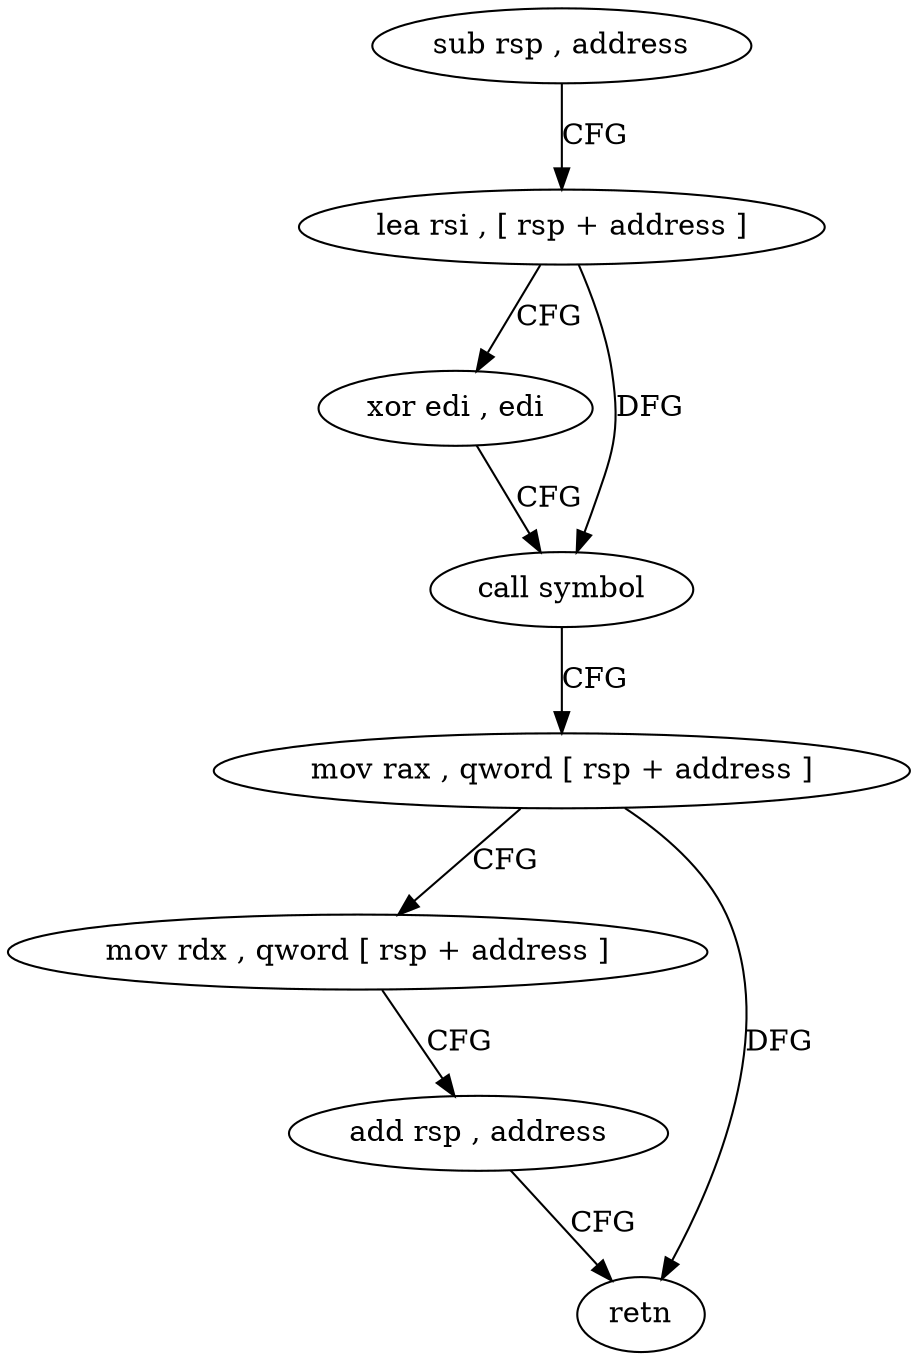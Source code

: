 digraph "func" {
"4416256" [label = "sub rsp , address" ]
"4416260" [label = "lea rsi , [ rsp + address ]" ]
"4416265" [label = "xor edi , edi" ]
"4416267" [label = "call symbol" ]
"4416272" [label = "mov rax , qword [ rsp + address ]" ]
"4416277" [label = "mov rdx , qword [ rsp + address ]" ]
"4416282" [label = "add rsp , address" ]
"4416286" [label = "retn" ]
"4416256" -> "4416260" [ label = "CFG" ]
"4416260" -> "4416265" [ label = "CFG" ]
"4416260" -> "4416267" [ label = "DFG" ]
"4416265" -> "4416267" [ label = "CFG" ]
"4416267" -> "4416272" [ label = "CFG" ]
"4416272" -> "4416277" [ label = "CFG" ]
"4416272" -> "4416286" [ label = "DFG" ]
"4416277" -> "4416282" [ label = "CFG" ]
"4416282" -> "4416286" [ label = "CFG" ]
}
